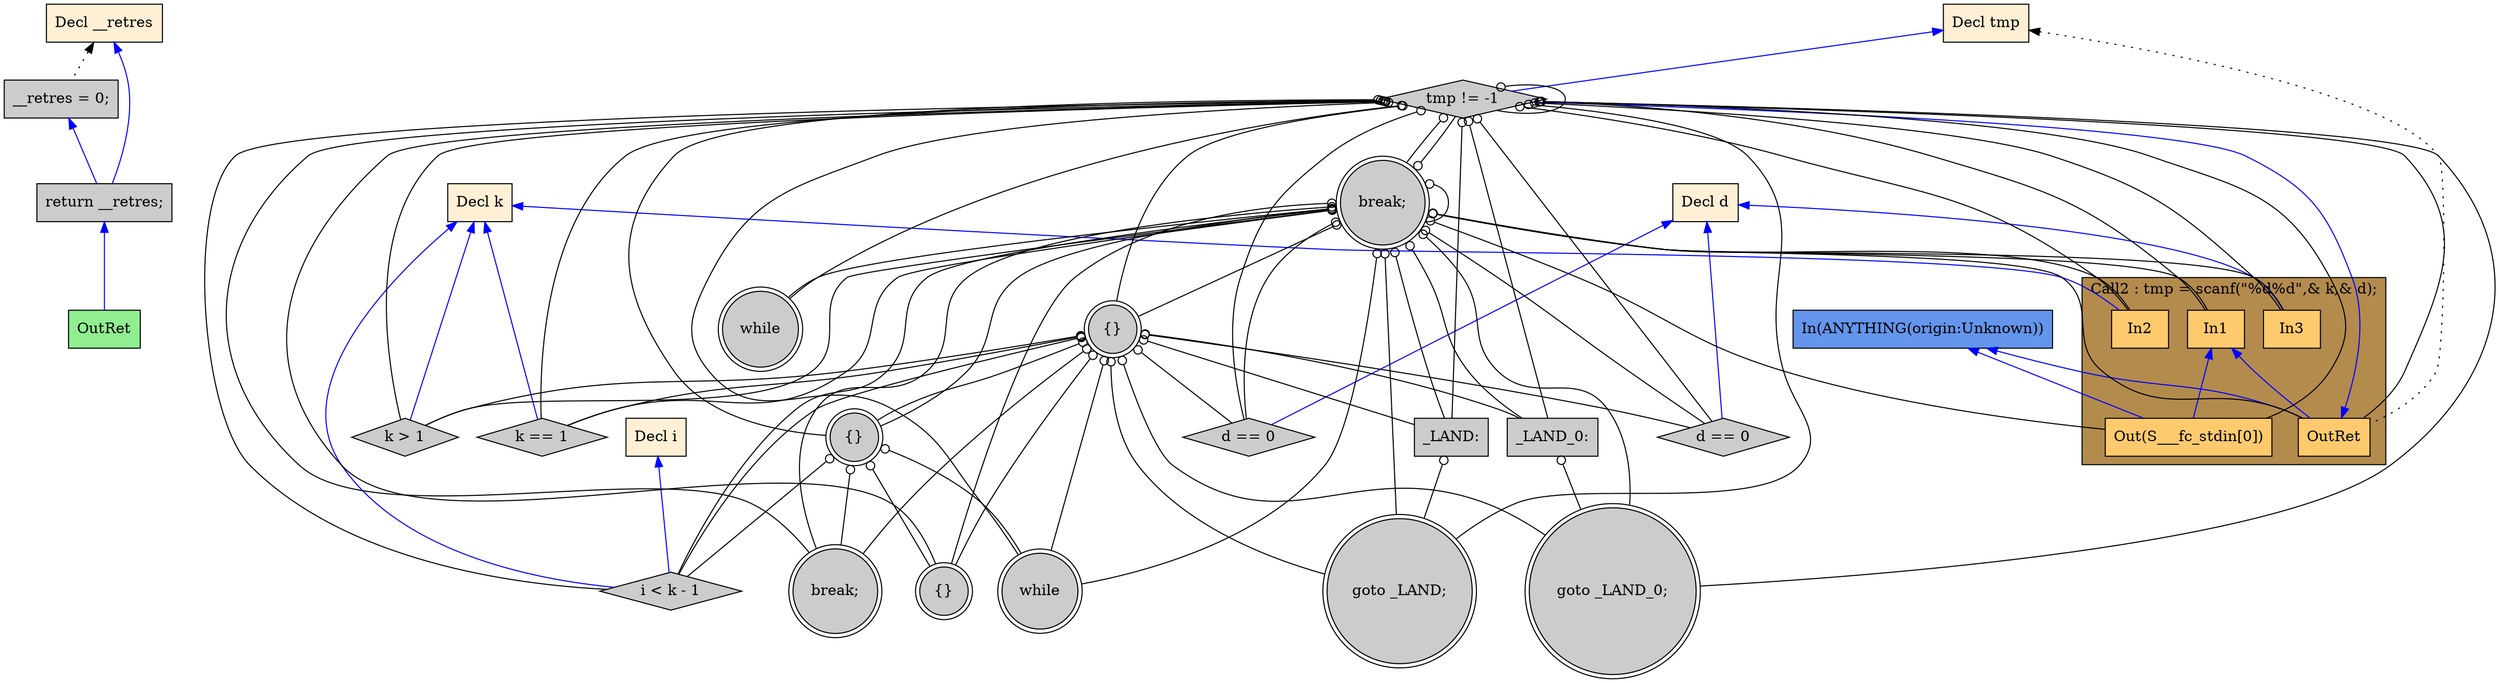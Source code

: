 digraph G {
  rankdir=TB;
  node [style="filled", ];
  32 [label="OutRet", fillcolor="#90EE90", shape=box, ];
  33 [label="In(ANYTHING(origin:Unknown))", fillcolor="#6495ED", shape=box, ];
  2 [label="Decl k", fillcolor="#FFEFD5", shape=box, ];
  3 [label="Decl d", fillcolor="#FFEFD5", shape=box, ];
  4 [label="Decl i", fillcolor="#FFEFD5", shape=box, ];
  5 [label="Decl tmp", fillcolor="#FFEFD5", shape=box, ];
  6 [label="Decl __retres", fillcolor="#FFEFD5", shape=box, ];
  7 [label="while", fillcolor="#CCCCCC", shape=doublecircle, ];
  9 [label="In1", fillcolor="#FFCA6E", shape=box, ];
  10 [label="In2", fillcolor="#FFCA6E", shape=box, ];
  11 [label="In3", fillcolor="#FFCA6E", shape=box, ];
  12 [label="Out(S___fc_stdin[0])", fillcolor="#FFCA6E", shape=box, ];
  13 [label="OutRet", fillcolor="#FFCA6E", shape=box, ];
  14 [label="tmp != -1", fillcolor="#CCCCCC", shape=diamond, ];
  15 [label="{}", fillcolor="#CCCCCC", shape=doublecircle, ];
  16 [label="d == 0", fillcolor="#CCCCCC", shape=diamond, ];
  17 [label="k == 1", fillcolor="#CCCCCC", shape=diamond, ];
  18 [label="goto _LAND_0;", fillcolor="#CCCCCC", shape=doublecircle, ];
  19 [label="_LAND_0:", fillcolor="#CCCCCC", shape=box, ];
  20 [label="d == 0", fillcolor="#CCCCCC", shape=diamond, ];
  21 [label="k > 1", fillcolor="#CCCCCC", shape=diamond, ];
  22 [label="goto _LAND;", fillcolor="#CCCCCC", shape=doublecircle, ];
  23 [label="_LAND:", fillcolor="#CCCCCC", shape=box, ];
  24 [label="{}", fillcolor="#CCCCCC", shape=doublecircle, ];
  25 [label="while", fillcolor="#CCCCCC", shape=doublecircle, ];
  26 [label="i < k - 1", fillcolor="#CCCCCC", shape=diamond, ];
  27 [label="break;", fillcolor="#CCCCCC", shape=doublecircle, ];
  28 [label="{}", fillcolor="#CCCCCC", shape=doublecircle, ];
  29 [label="break;", fillcolor="#CCCCCC", shape=doublecircle, ];
  30 [label="__retres = 0;", fillcolor="#CCCCCC", shape=box, ];
  31 [label="return __retres;", fillcolor="#CCCCCC", shape=box, ];
  
  subgraph cluster_Call2 { label="Call2 : tmp = scanf(\"%d%d\",& k,& d);";
                           fillcolor="#B38B4D"; style="filled"; 13;12;11;10;9;
     };
  
  edge [dir=back, ];
  31 -> 32 [color="#0000FF", ];
  14 -> 7 [color="#000000", arrowtail=odot, ];
  29 -> 7 [color="#000000", arrowtail=odot, ];
  14 -> 9 [color="#000000", arrowtail=odot, ];
  29 -> 9 [color="#000000", arrowtail=odot, ];
  2 -> 10 [color="#0000FF", ];
  14 -> 10 [color="#000000", arrowtail=odot, ];
  29 -> 10 [color="#000000", arrowtail=odot, ];
  3 -> 11 [color="#0000FF", ];
  14 -> 11 [color="#000000", arrowtail=odot, ];
  29 -> 11 [color="#000000", arrowtail=odot, ];
  9 -> 12 [color="#0000FF", ];
  14 -> 12 [color="#000000", arrowtail=odot, ];
  29 -> 12 [color="#000000", arrowtail=odot, ];
  33 -> 12 [color="#0000FF", ];
  5 -> 13 [color="#000000", style="dotted", ];
  9 -> 13 [color="#0000FF", ];
  14 -> 13 [color="#000000", arrowtail=odot, ];
  29 -> 13 [color="#000000", arrowtail=odot, ];
  33 -> 13 [color="#0000FF", ];
  5 -> 14 [color="#0000FF", ];
  13 -> 14 [color="#0000FF", ];
  14 -> 14 [color="#000000", arrowtail=odot, ];
  29 -> 14 [color="#000000", arrowtail=odot, ];
  14 -> 15 [color="#000000", arrowtail=odot, ];
  29 -> 15 [color="#000000", arrowtail=odot, ];
  3 -> 16 [color="#0000FF", ];
  14 -> 16 [color="#000000", arrowtail=odot, ];
  15 -> 16 [color="#000000", arrowtail=odot, ];
  29 -> 16 [color="#000000", arrowtail=odot, ];
  2 -> 17 [color="#0000FF", ];
  14 -> 17 [color="#000000", arrowtail=odot, ];
  15 -> 17 [color="#000000", arrowtail=odot, ];
  29 -> 17 [color="#000000", arrowtail=odot, ];
  14 -> 18 [color="#000000", arrowtail=odot, ];
  15 -> 18 [color="#000000", arrowtail=odot, ];
  19 -> 18 [color="#000000", arrowtail=odot, ];
  29 -> 18 [color="#000000", arrowtail=odot, ];
  14 -> 19 [color="#000000", arrowtail=odot, ];
  15 -> 19 [color="#000000", arrowtail=odot, ];
  29 -> 19 [color="#000000", arrowtail=odot, ];
  3 -> 20 [color="#0000FF", ];
  14 -> 20 [color="#000000", arrowtail=odot, ];
  15 -> 20 [color="#000000", arrowtail=odot, ];
  29 -> 20 [color="#000000", arrowtail=odot, ];
  2 -> 21 [color="#0000FF", ];
  14 -> 21 [color="#000000", arrowtail=odot, ];
  15 -> 21 [color="#000000", arrowtail=odot, ];
  29 -> 21 [color="#000000", arrowtail=odot, ];
  14 -> 22 [color="#000000", arrowtail=odot, ];
  15 -> 22 [color="#000000", arrowtail=odot, ];
  23 -> 22 [color="#000000", arrowtail=odot, ];
  29 -> 22 [color="#000000", arrowtail=odot, ];
  14 -> 23 [color="#000000", arrowtail=odot, ];
  15 -> 23 [color="#000000", arrowtail=odot, ];
  29 -> 23 [color="#000000", arrowtail=odot, ];
  14 -> 24 [color="#000000", arrowtail=odot, ];
  15 -> 24 [color="#000000", arrowtail=odot, ];
  29 -> 24 [color="#000000", arrowtail=odot, ];
  14 -> 25 [color="#000000", arrowtail=odot, ];
  15 -> 25 [color="#000000", arrowtail=odot, ];
  24 -> 25 [color="#000000", arrowtail=odot, ];
  29 -> 25 [color="#000000", arrowtail=odot, ];
  2 -> 26 [color="#0000FF", ];
  4 -> 26 [color="#0000FF", ];
  14 -> 26 [color="#000000", arrowtail=odot, ];
  15 -> 26 [color="#000000", arrowtail=odot, ];
  24 -> 26 [color="#000000", arrowtail=odot, ];
  29 -> 26 [color="#000000", arrowtail=odot, ];
  14 -> 27 [color="#000000", arrowtail=odot, ];
  15 -> 27 [color="#000000", arrowtail=odot, ];
  24 -> 27 [color="#000000", arrowtail=odot, ];
  29 -> 27 [color="#000000", arrowtail=odot, ];
  14 -> 28 [color="#000000", arrowtail=odot, ];
  15 -> 28 [color="#000000", arrowtail=odot, ];
  24 -> 28 [color="#000000", arrowtail=odot, ];
  29 -> 28 [color="#000000", arrowtail=odot, ];
  14 -> 29 [color="#000000", arrowtail=odot, ];
  29 -> 29 [color="#000000", arrowtail=odot, ];
  6 -> 30 [color="#000000", style="dotted", ];
  6 -> 31 [color="#0000FF", ];
  30 -> 31 [color="#0000FF", ];
  
  }